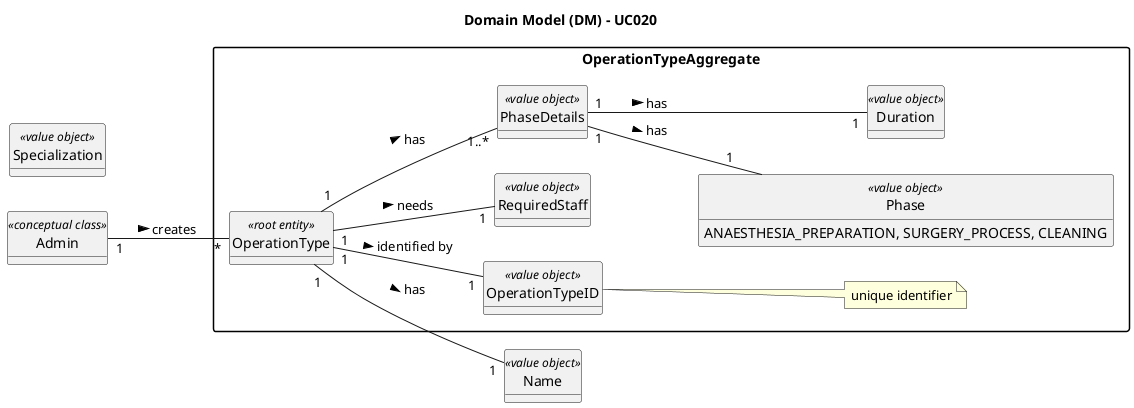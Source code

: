 @startuml uc020-domain-model

skinparam packageStyle rectangle
skinparam shadowing false

skinparam classAttributeIconSize 0

top to bottom direction
left to right direction

hide circle
hide methods

title Domain Model (DM) - UC020

package "OperationTypeAggregate" {
    class OperationType <<root entity>>
    class OperationTypeID <<value object>>
    note right of OperationTypeID: unique identifier
    class RequiredStaff <<value object>>
    class PhaseDetails <<value object>>
    class Phase <<value object>> {
        ANAESTHESIA_PREPARATION, SURGERY_PROCESS, CLEANING
    }
    class Duration <<value object>>
}

class Admin <<conceptual class>>
class Name <<value object>>
class Specialization <<value object>>

Admin "1" -- "*" OperationType : creates >

OperationType "1" -- "1" OperationTypeID : > identified by
OperationType "1" -- "1" Name : > has
OperationType "1" -- "1" RequiredStaff : > needs
OperationType "1" -- "1..*" PhaseDetails : > has
PhaseDetails "1" -- "1" Phase : > has
PhaseDetails "1" -- "1" Duration : > has

@enduml
